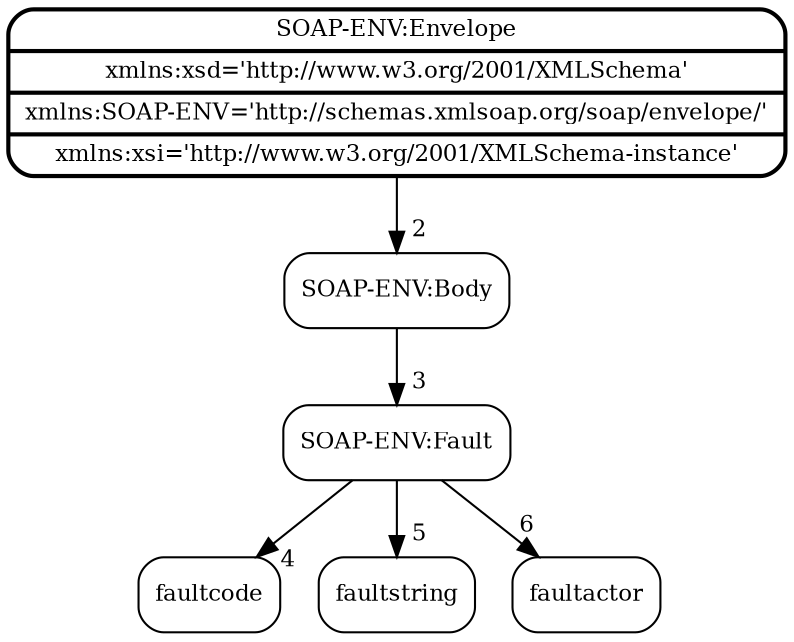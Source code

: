 digraph G {
// Diagram source, tuned for GraphViz 2.38 on Windows
  margin=0.0
  node[fontsize=11.0]
  edge[labeldistance=1.5 labelangle=-45.0 fontsize=11.0]
//
  rankdir=TD
  node[shape=Mrecord]
  struct1[label="{<f0>SOAP-ENV:Envelope| xmlns:xsd='http://www.w3.org/2001/XMLSchema'| xmlns:SOAP-ENV='http://schemas.xmlsoap.org/soap/envelope/'| xmlns:xsi='http://www.w3.org/2001/XMLSchema-instance'}"];
  struct1 [style=bold];
  struct2[label="<f0>SOAP-ENV:Body "];
  struct1 -> struct2:f0 [headlabel="2"]
  struct3[label="<f0>SOAP-ENV:Fault "];
  struct2 -> struct3:f0 [headlabel="3"]
  struct4[label="<f0>faultcode "];
  struct3 -> struct4:f0 [headlabel="4"]
  struct5[label="<f0>faultstring "];
  struct3 -> struct5:f0 [headlabel="5"]
  struct6[label="<f0>faultactor "];
  struct3 -> struct6:f0 [headlabel="6  "]
}
